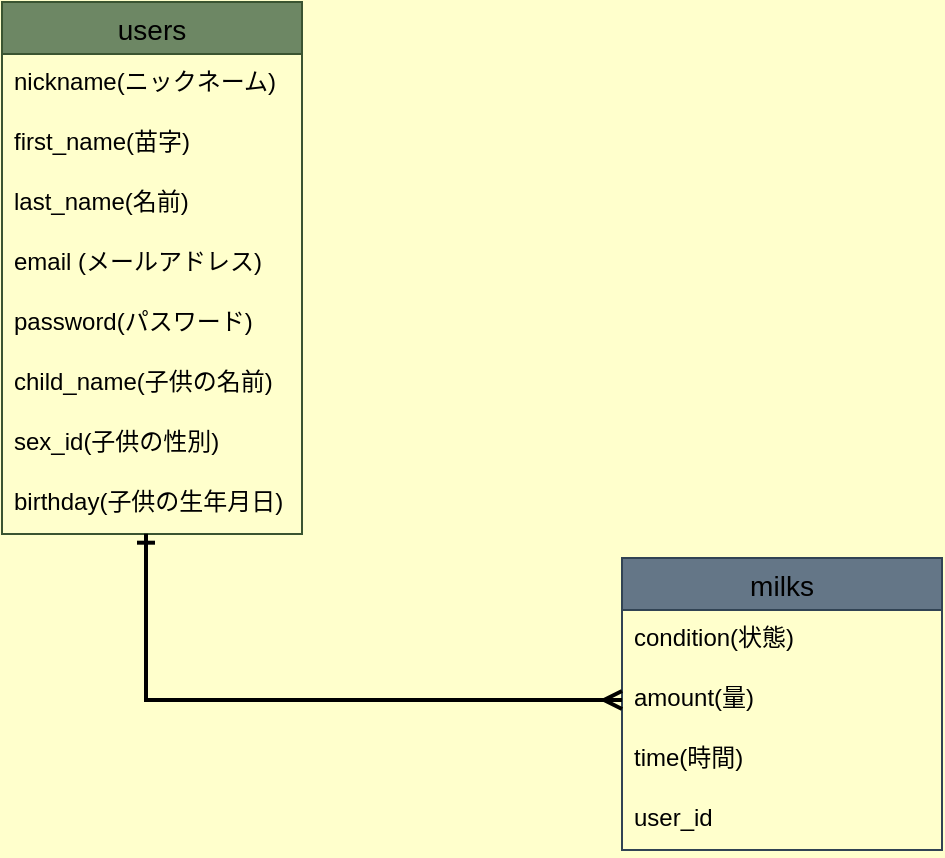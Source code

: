 <mxfile>
    <diagram id="GHht-DHdNQllE4jsMzGl" name="ページ1">
        <mxGraphModel dx="354" dy="497" grid="0" gridSize="10" guides="1" tooltips="1" connect="1" arrows="1" fold="1" page="1" pageScale="1" pageWidth="827" pageHeight="1169" background="#FFFFCC" math="0" shadow="0">
            <root>
                <mxCell id="0"/>
                <mxCell id="1" parent="0"/>
                <mxCell id="3" value="users" style="swimlane;fontStyle=0;childLayout=stackLayout;horizontal=1;startSize=26;horizontalStack=0;resizeParent=1;resizeParentMax=0;resizeLast=0;collapsible=1;marginBottom=0;align=center;fontSize=14;strokeColor=#3A5431;fillColor=#6d8764;fontColor=#000000;" parent="1" vertex="1">
                    <mxGeometry x="32" y="27" width="150" height="266" as="geometry"/>
                </mxCell>
                <mxCell id="4" value="nickname(ニックネーム)" style="text;spacingLeft=4;spacingRight=4;overflow=hidden;rotatable=0;points=[[0,0.5],[1,0.5]];portConstraint=eastwest;fontSize=12;fontColor=#000000;" parent="3" vertex="1">
                    <mxGeometry y="26" width="150" height="30" as="geometry"/>
                </mxCell>
                <mxCell id="5" value="first_name(苗字)" style="text;strokeColor=none;fillColor=none;spacingLeft=4;spacingRight=4;overflow=hidden;rotatable=0;points=[[0,0.5],[1,0.5]];portConstraint=eastwest;fontSize=12;fontColor=#000000;" parent="3" vertex="1">
                    <mxGeometry y="56" width="150" height="30" as="geometry"/>
                </mxCell>
                <mxCell id="6" value="last_name(名前)" style="text;strokeColor=none;fillColor=none;spacingLeft=4;spacingRight=4;overflow=hidden;rotatable=0;points=[[0,0.5],[1,0.5]];portConstraint=eastwest;fontSize=12;fontColor=#000000;" parent="3" vertex="1">
                    <mxGeometry y="86" width="150" height="30" as="geometry"/>
                </mxCell>
                <mxCell id="7" value="email (メールアドレス)" style="text;strokeColor=none;fillColor=none;spacingLeft=4;spacingRight=4;overflow=hidden;rotatable=0;points=[[0,0.5],[1,0.5]];portConstraint=eastwest;fontSize=12;fontColor=#000000;" parent="3" vertex="1">
                    <mxGeometry y="116" width="150" height="30" as="geometry"/>
                </mxCell>
                <mxCell id="8" value="password(パスワード)" style="text;strokeColor=none;fillColor=none;spacingLeft=4;spacingRight=4;overflow=hidden;rotatable=0;points=[[0,0.5],[1,0.5]];portConstraint=eastwest;fontSize=12;fontColor=#000000;" parent="3" vertex="1">
                    <mxGeometry y="146" width="150" height="30" as="geometry"/>
                </mxCell>
                <mxCell id="27" value="child_name(子供の名前)" style="text;strokeColor=none;fillColor=none;spacingLeft=4;spacingRight=4;overflow=hidden;rotatable=0;points=[[0,0.5],[1,0.5]];portConstraint=eastwest;fontSize=12;fontColor=#000000;" parent="3" vertex="1">
                    <mxGeometry y="176" width="150" height="30" as="geometry"/>
                </mxCell>
                <mxCell id="28" value="sex_id(子供の性別)" style="text;strokeColor=none;fillColor=none;spacingLeft=4;spacingRight=4;overflow=hidden;rotatable=0;points=[[0,0.5],[1,0.5]];portConstraint=eastwest;fontSize=12;fontColor=#000000;" parent="3" vertex="1">
                    <mxGeometry y="206" width="150" height="30" as="geometry"/>
                </mxCell>
                <mxCell id="29" value="birthday(子供の生年月日)" style="text;strokeColor=none;fillColor=none;spacingLeft=4;spacingRight=4;overflow=hidden;rotatable=0;points=[[0,0.5],[1,0.5]];portConstraint=eastwest;fontSize=12;fontColor=#000000;" parent="3" vertex="1">
                    <mxGeometry y="236" width="150" height="30" as="geometry"/>
                </mxCell>
                <mxCell id="16" value="milks" style="swimlane;fontStyle=0;childLayout=stackLayout;horizontal=1;startSize=26;horizontalStack=0;resizeParent=1;resizeParentMax=0;resizeLast=0;collapsible=1;marginBottom=0;align=center;fontSize=14;strokeColor=#314354;fillColor=#647687;fontColor=#000000;" parent="1" vertex="1">
                    <mxGeometry x="342" y="305" width="160" height="146" as="geometry"/>
                </mxCell>
                <mxCell id="17" value="condition(状態)" style="text;strokeColor=none;fillColor=none;spacingLeft=4;spacingRight=4;overflow=hidden;rotatable=0;points=[[0,0.5],[1,0.5]];portConstraint=eastwest;fontSize=12;fontColor=#000000;" parent="16" vertex="1">
                    <mxGeometry y="26" width="160" height="30" as="geometry"/>
                </mxCell>
                <mxCell id="18" value="amount(量)" style="text;strokeColor=none;fillColor=none;spacingLeft=4;spacingRight=4;overflow=hidden;rotatable=0;points=[[0,0.5],[1,0.5]];portConstraint=eastwest;fontSize=12;fontColor=#000000;" parent="16" vertex="1">
                    <mxGeometry y="56" width="160" height="30" as="geometry"/>
                </mxCell>
                <mxCell id="19" value="time(時間)" style="text;strokeColor=none;fillColor=none;spacingLeft=4;spacingRight=4;overflow=hidden;rotatable=0;points=[[0,0.5],[1,0.5]];portConstraint=eastwest;fontSize=12;fontColor=#000000;" parent="16" vertex="1">
                    <mxGeometry y="86" width="160" height="30" as="geometry"/>
                </mxCell>
                <mxCell id="20" value="user_id" style="text;strokeColor=none;fillColor=none;spacingLeft=4;spacingRight=4;overflow=hidden;rotatable=0;points=[[0,0.5],[1,0.5]];portConstraint=eastwest;fontSize=12;fontColor=#000000;" parent="16" vertex="1">
                    <mxGeometry y="116" width="160" height="30" as="geometry"/>
                </mxCell>
                <mxCell id="26" style="edgeStyle=orthogonalEdgeStyle;rounded=0;html=1;exitX=0;exitY=0.5;exitDx=0;exitDy=0;strokeColor=#000000;strokeWidth=2;fontColor=#000000;startArrow=ERmany;startFill=0;endArrow=ERone;endFill=0;entryX=0.48;entryY=0.995;entryDx=0;entryDy=0;entryPerimeter=0;" parent="1" source="18" target="29" edge="1">
                    <mxGeometry relative="1" as="geometry">
                        <mxPoint x="286" y="376" as="targetPoint"/>
                    </mxGeometry>
                </mxCell>
            </root>
        </mxGraphModel>
    </diagram>
</mxfile>